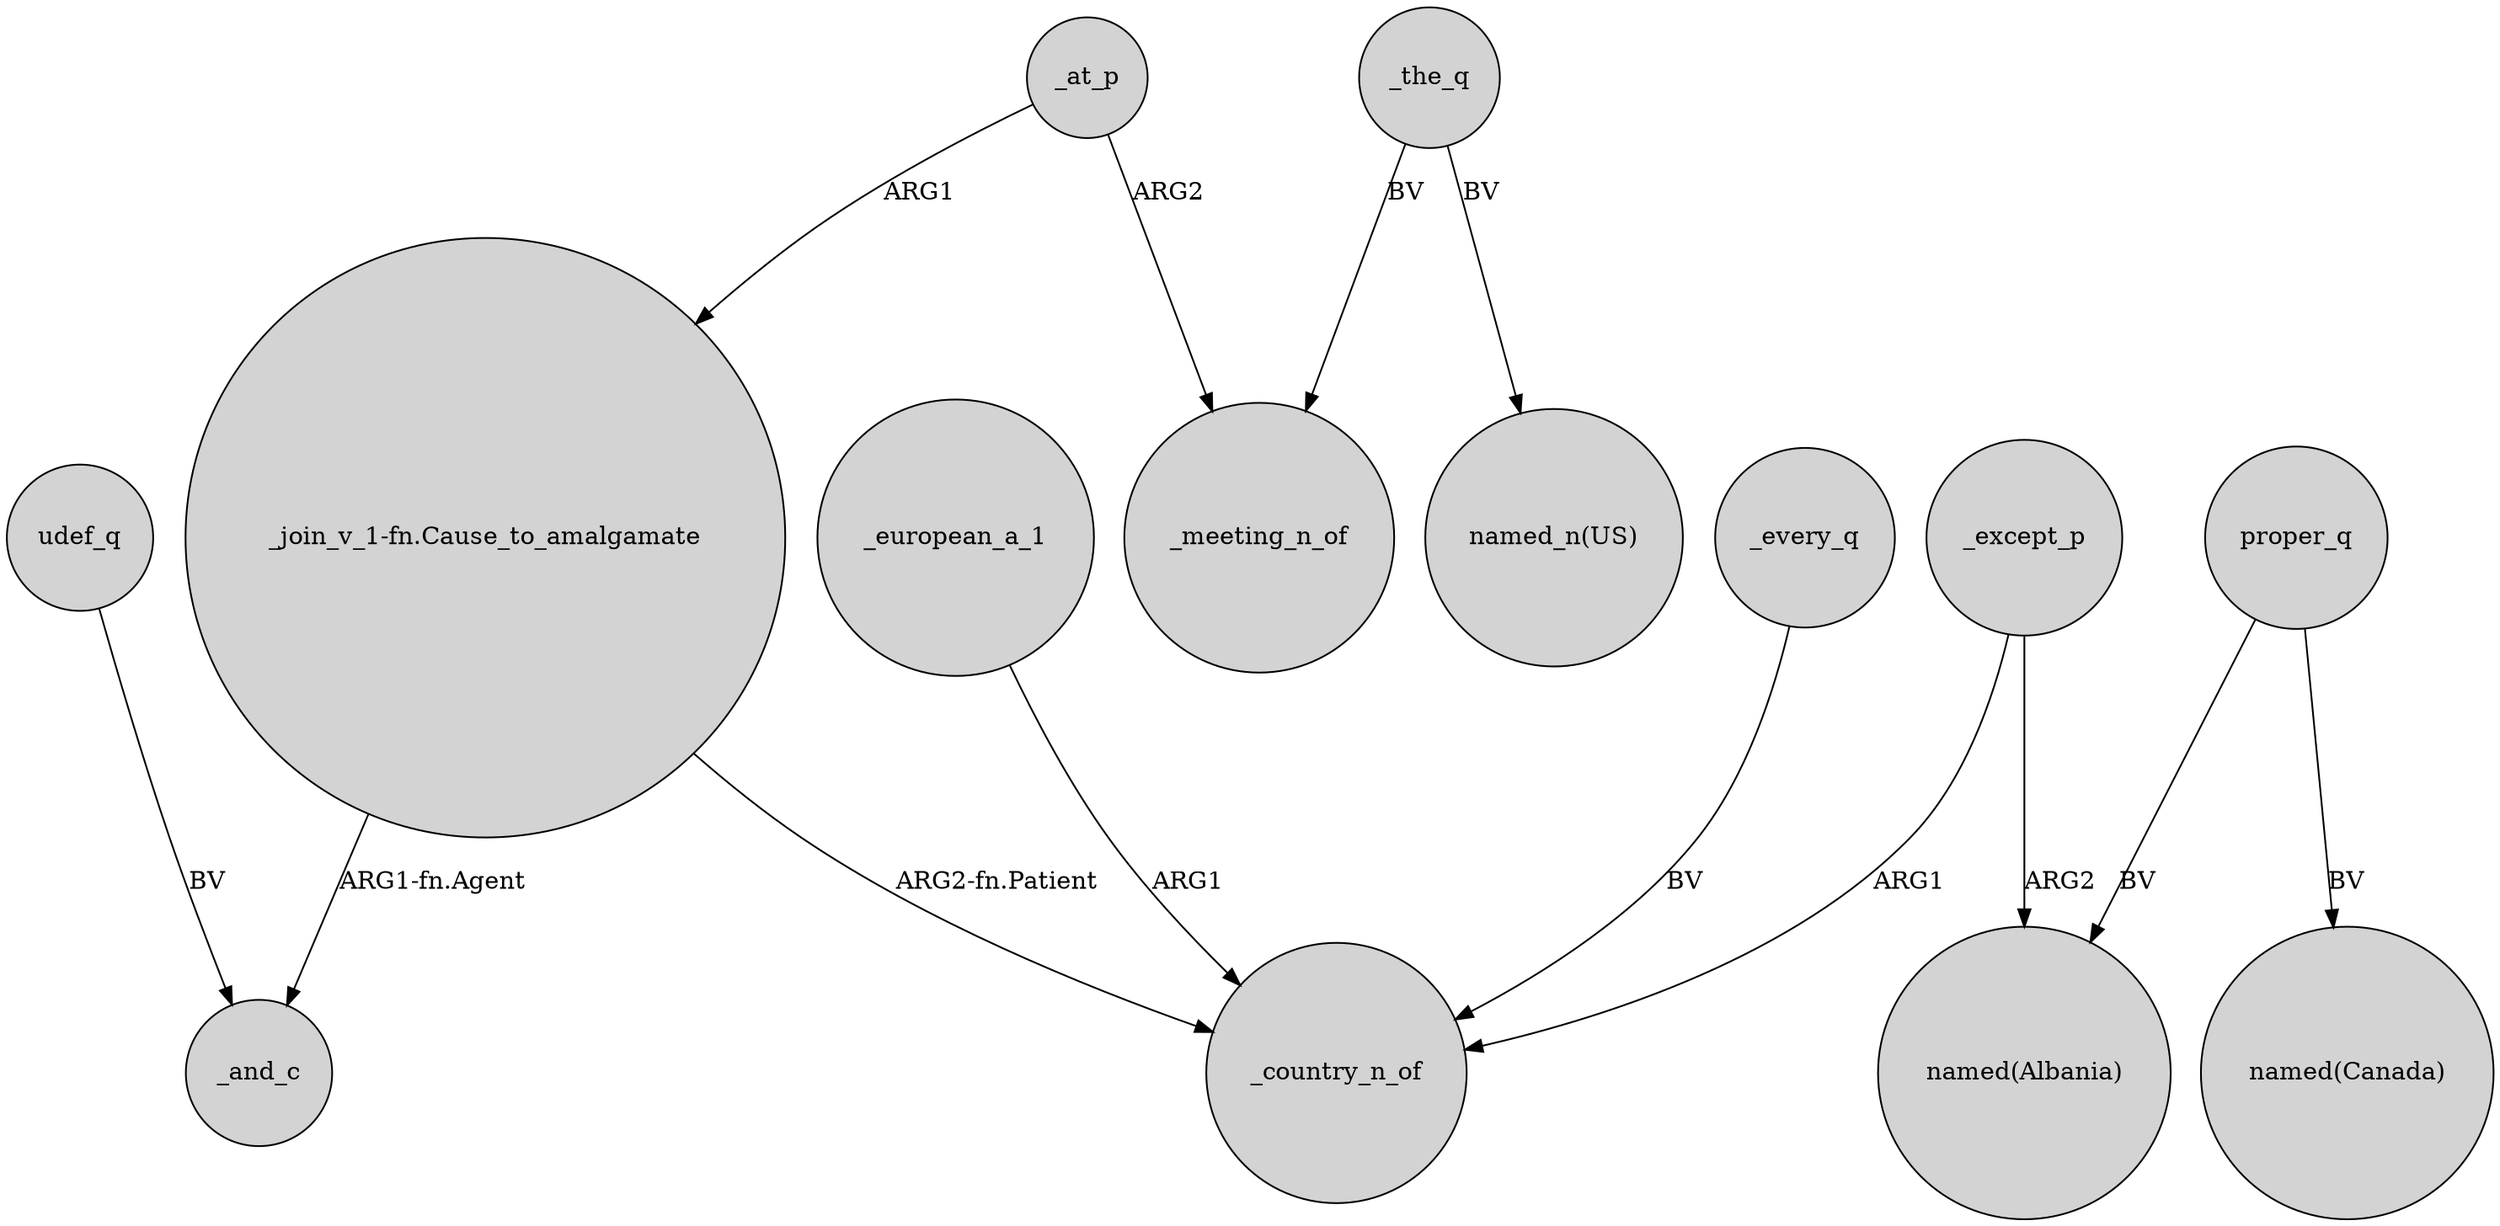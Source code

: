 digraph {
	node [shape=circle style=filled]
	_every_q -> _country_n_of [label=BV]
	_at_p -> "_join_v_1-fn.Cause_to_amalgamate" [label=ARG1]
	_at_p -> _meeting_n_of [label=ARG2]
	"_join_v_1-fn.Cause_to_amalgamate" -> _and_c [label="ARG1-fn.Agent"]
	proper_q -> "named(Canada)" [label=BV]
	udef_q -> _and_c [label=BV]
	_except_p -> "named(Albania)" [label=ARG2]
	_the_q -> "named_n(US)" [label=BV]
	_european_a_1 -> _country_n_of [label=ARG1]
	_except_p -> _country_n_of [label=ARG1]
	_the_q -> _meeting_n_of [label=BV]
	proper_q -> "named(Albania)" [label=BV]
	"_join_v_1-fn.Cause_to_amalgamate" -> _country_n_of [label="ARG2-fn.Patient"]
}
